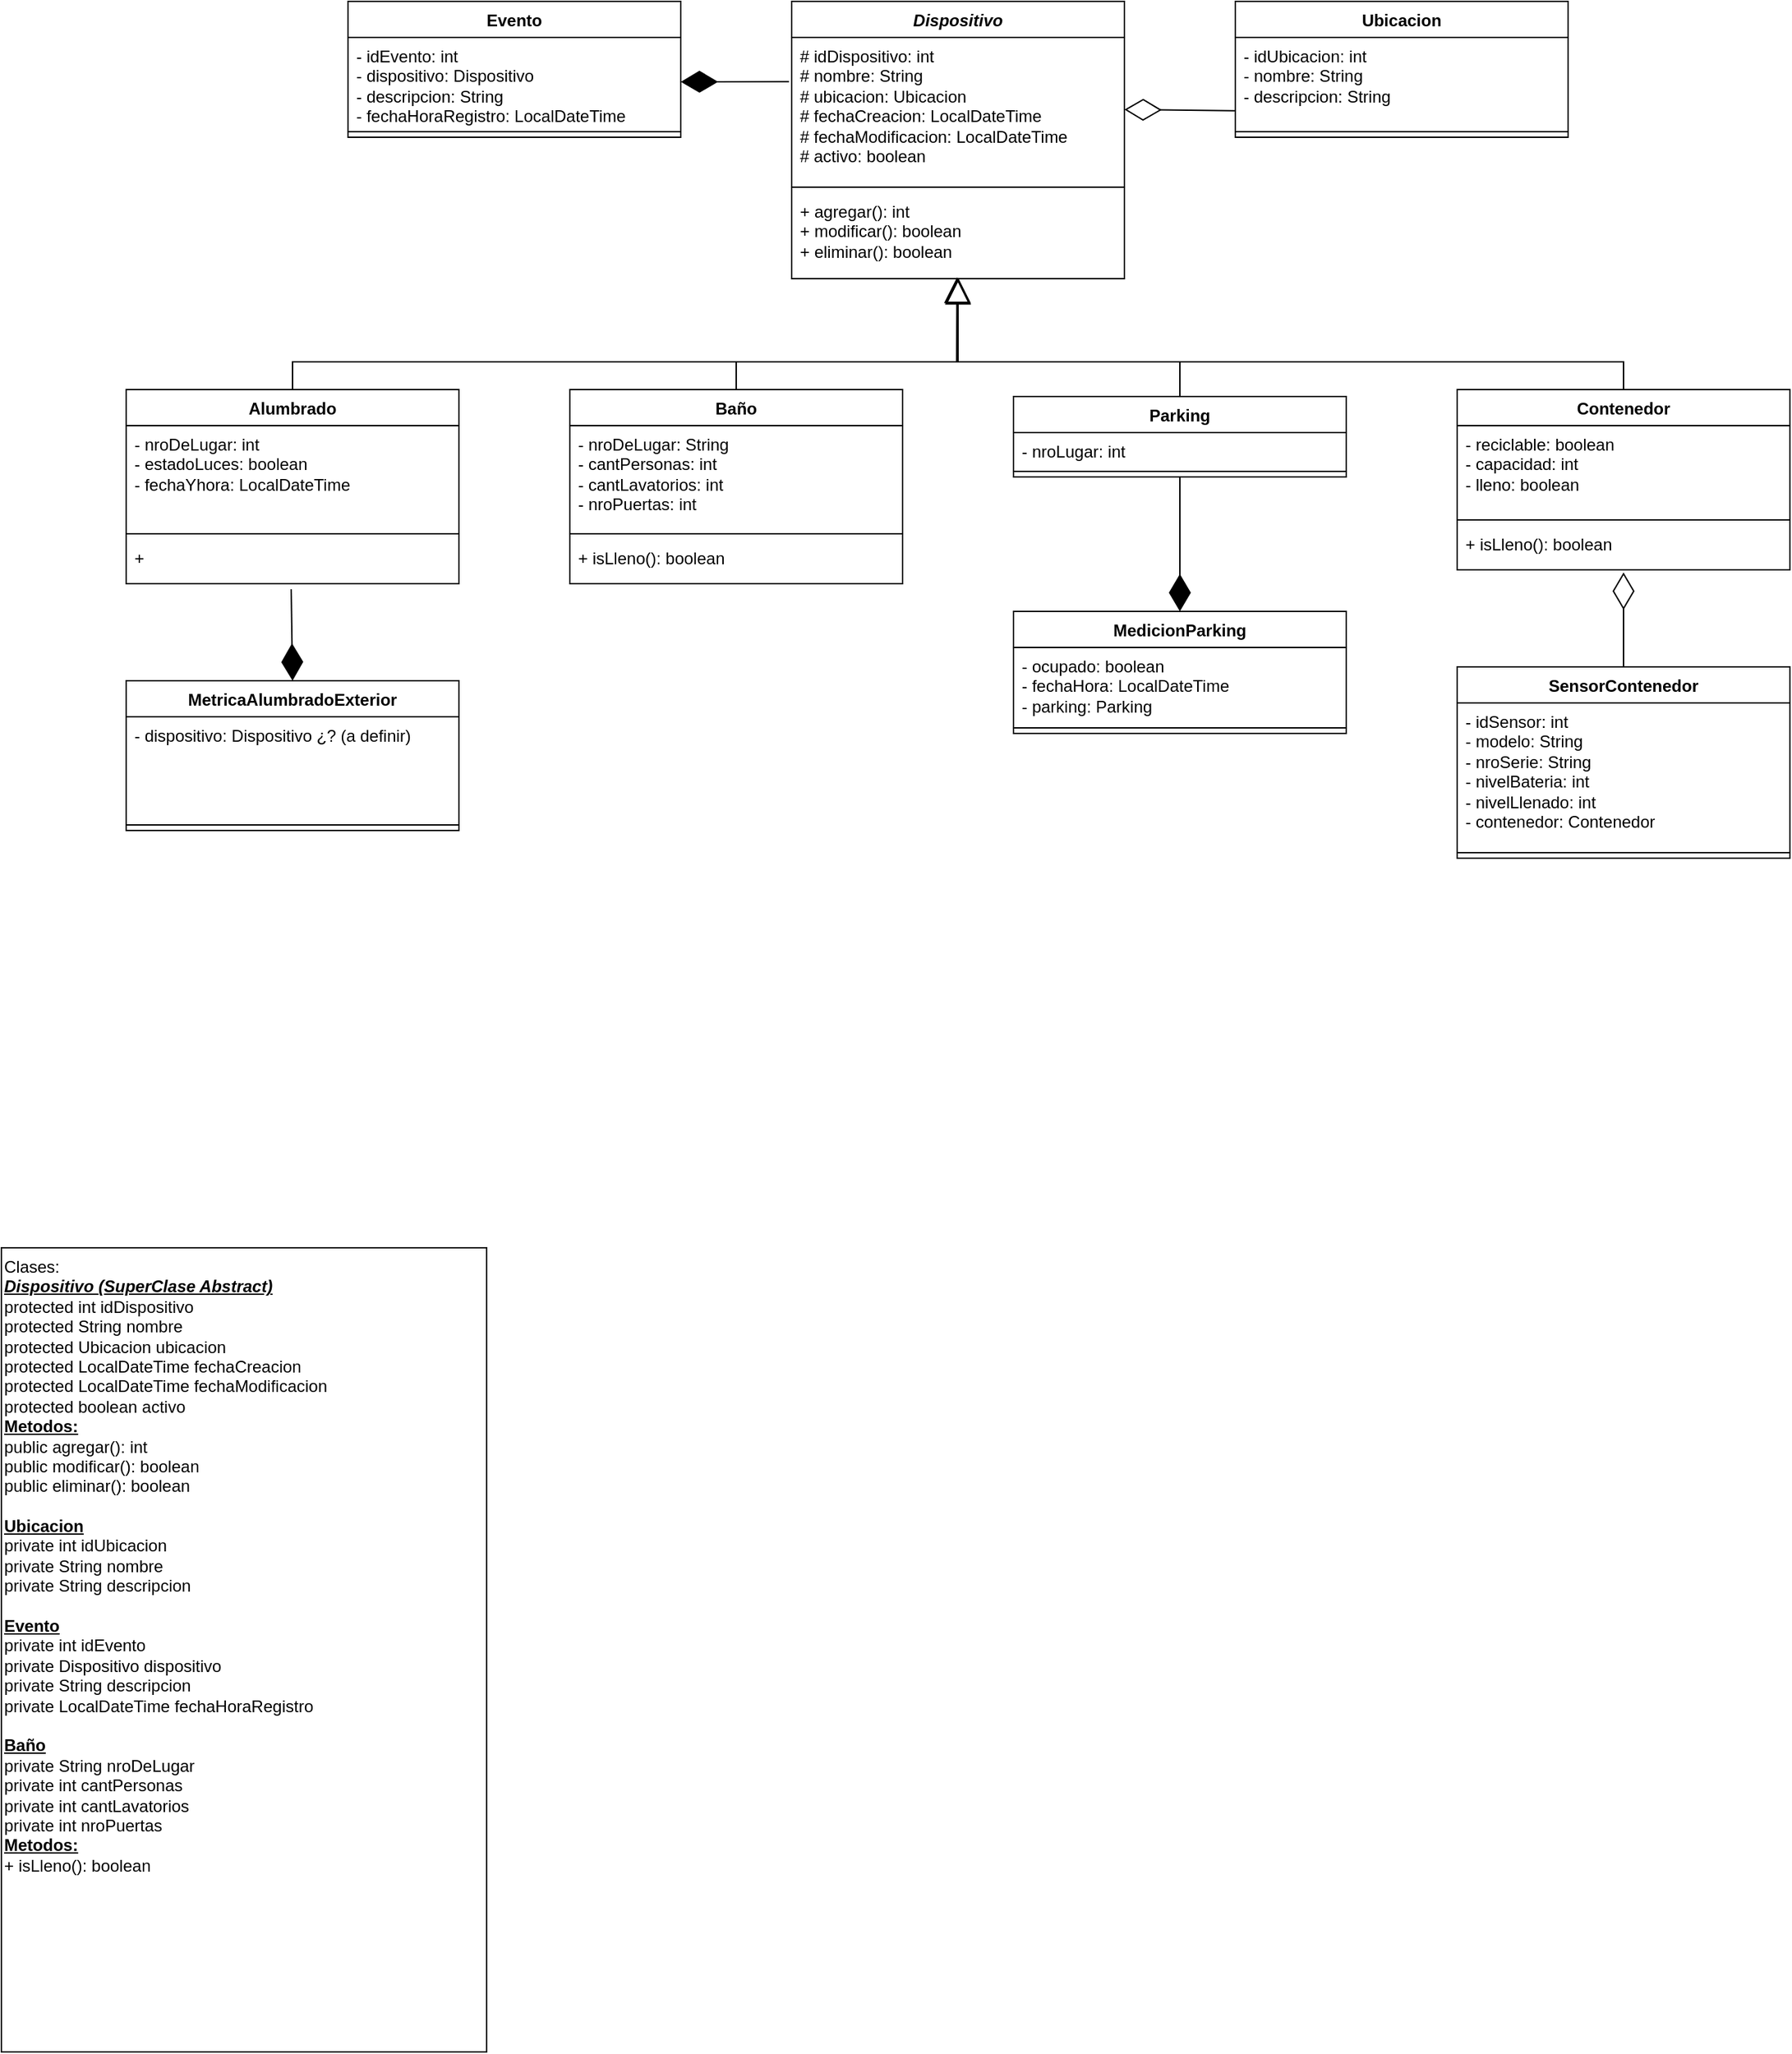 <mxfile version="21.2.8" type="device">
  <diagram name="Page-1" id="c4acf3e9-155e-7222-9cf6-157b1a14988f">
    <mxGraphModel dx="1020" dy="504" grid="1" gridSize="10" guides="1" tooltips="1" connect="1" arrows="1" fold="1" page="1" pageScale="1" pageWidth="1700" pageHeight="1100" background="none" math="0" shadow="0">
      <root>
        <mxCell id="0" />
        <mxCell id="1" parent="0" />
        <mxCell id="F8O841RziVCeOHIme4oO-1" value="Ubicacion" style="swimlane;fontStyle=1;align=center;verticalAlign=top;childLayout=stackLayout;horizontal=1;startSize=26;horizontalStack=0;resizeParent=1;resizeParentMax=0;resizeLast=0;collapsible=1;marginBottom=0;whiteSpace=wrap;html=1;" parent="1" vertex="1">
          <mxGeometry x="1050" y="251" width="240" height="98" as="geometry">
            <mxRectangle x="480" y="400" width="80" height="30" as="alternateBounds" />
          </mxGeometry>
        </mxCell>
        <mxCell id="F8O841RziVCeOHIme4oO-2" value="- idUbicacion: int&lt;br&gt;- nombre: String&lt;br&gt;- descripcion: String" style="text;strokeColor=none;fillColor=none;align=left;verticalAlign=top;spacingLeft=4;spacingRight=4;overflow=hidden;rotatable=0;points=[[0,0.5],[1,0.5]];portConstraint=eastwest;whiteSpace=wrap;html=1;" parent="F8O841RziVCeOHIme4oO-1" vertex="1">
          <mxGeometry y="26" width="240" height="64" as="geometry" />
        </mxCell>
        <mxCell id="F8O841RziVCeOHIme4oO-3" value="" style="line;strokeWidth=1;fillColor=none;align=left;verticalAlign=middle;spacingTop=-1;spacingLeft=3;spacingRight=3;rotatable=0;labelPosition=right;points=[];portConstraint=eastwest;strokeColor=inherit;" parent="F8O841RziVCeOHIme4oO-1" vertex="1">
          <mxGeometry y="90" width="240" height="8" as="geometry" />
        </mxCell>
        <mxCell id="F8O841RziVCeOHIme4oO-5" value="&lt;i&gt;Dispositivo&lt;/i&gt;" style="swimlane;fontStyle=1;align=center;verticalAlign=top;childLayout=stackLayout;horizontal=1;startSize=26;horizontalStack=0;resizeParent=1;resizeParentMax=0;resizeLast=0;collapsible=1;marginBottom=0;whiteSpace=wrap;html=1;" parent="1" vertex="1">
          <mxGeometry x="730" y="251" width="240" height="200" as="geometry">
            <mxRectangle x="480" y="400" width="80" height="30" as="alternateBounds" />
          </mxGeometry>
        </mxCell>
        <mxCell id="F8O841RziVCeOHIme4oO-6" value="# idDispositivo: int&lt;br&gt;# nombre: String&lt;br&gt;# ubicacion: Ubicacion&lt;br&gt;# fechaCreacion: LocalDateTime&lt;br&gt;# fechaModificacion: LocalDateTime&lt;br&gt;# activo: boolean" style="text;strokeColor=none;fillColor=none;align=left;verticalAlign=top;spacingLeft=4;spacingRight=4;overflow=hidden;rotatable=0;points=[[0,0.5],[1,0.5]];portConstraint=eastwest;whiteSpace=wrap;html=1;" parent="F8O841RziVCeOHIme4oO-5" vertex="1">
          <mxGeometry y="26" width="240" height="104" as="geometry" />
        </mxCell>
        <mxCell id="F8O841RziVCeOHIme4oO-7" value="" style="line;strokeWidth=1;fillColor=none;align=left;verticalAlign=middle;spacingTop=-1;spacingLeft=3;spacingRight=3;rotatable=0;labelPosition=right;points=[];portConstraint=eastwest;strokeColor=inherit;" parent="F8O841RziVCeOHIme4oO-5" vertex="1">
          <mxGeometry y="130" width="240" height="8" as="geometry" />
        </mxCell>
        <mxCell id="F8O841RziVCeOHIme4oO-8" value="+ agregar(): int&lt;br&gt;+ modificar(): boolean&lt;br&gt;+ eliminar(): boolean" style="text;strokeColor=none;fillColor=none;align=left;verticalAlign=top;spacingLeft=4;spacingRight=4;overflow=hidden;rotatable=0;points=[[0,0.5],[1,0.5]];portConstraint=eastwest;whiteSpace=wrap;html=1;" parent="F8O841RziVCeOHIme4oO-5" vertex="1">
          <mxGeometry y="138" width="240" height="62" as="geometry" />
        </mxCell>
        <mxCell id="Y4ut_rwbPkT-3MlVgnc4-1" value="Contenedor" style="swimlane;fontStyle=1;align=center;verticalAlign=top;childLayout=stackLayout;horizontal=1;startSize=26;horizontalStack=0;resizeParent=1;resizeParentMax=0;resizeLast=0;collapsible=1;marginBottom=0;whiteSpace=wrap;html=1;" parent="1" vertex="1">
          <mxGeometry x="1210" y="531" width="240" height="130" as="geometry">
            <mxRectangle x="480" y="400" width="80" height="30" as="alternateBounds" />
          </mxGeometry>
        </mxCell>
        <mxCell id="Y4ut_rwbPkT-3MlVgnc4-2" value="- reciclable: boolean&lt;br&gt;- capacidad: int&lt;br&gt;- lleno: boolean" style="text;strokeColor=none;fillColor=none;align=left;verticalAlign=top;spacingLeft=4;spacingRight=4;overflow=hidden;rotatable=0;points=[[0,0.5],[1,0.5]];portConstraint=eastwest;whiteSpace=wrap;html=1;" parent="Y4ut_rwbPkT-3MlVgnc4-1" vertex="1">
          <mxGeometry y="26" width="240" height="64" as="geometry" />
        </mxCell>
        <mxCell id="Y4ut_rwbPkT-3MlVgnc4-3" value="" style="line;strokeWidth=1;fillColor=none;align=left;verticalAlign=middle;spacingTop=-1;spacingLeft=3;spacingRight=3;rotatable=0;labelPosition=right;points=[];portConstraint=eastwest;strokeColor=inherit;" parent="Y4ut_rwbPkT-3MlVgnc4-1" vertex="1">
          <mxGeometry y="90" width="240" height="8" as="geometry" />
        </mxCell>
        <mxCell id="Y4ut_rwbPkT-3MlVgnc4-4" value="+ isLleno(): boolean" style="text;strokeColor=none;fillColor=none;align=left;verticalAlign=top;spacingLeft=4;spacingRight=4;overflow=hidden;rotatable=0;points=[[0,0.5],[1,0.5]];portConstraint=eastwest;whiteSpace=wrap;html=1;" parent="Y4ut_rwbPkT-3MlVgnc4-1" vertex="1">
          <mxGeometry y="98" width="240" height="32" as="geometry" />
        </mxCell>
        <mxCell id="Y4ut_rwbPkT-3MlVgnc4-6" value="" style="endArrow=block;endSize=16;endFill=0;html=1;rounded=0;exitX=0.5;exitY=0;exitDx=0;exitDy=0;entryX=0.5;entryY=1;entryDx=0;entryDy=0;entryPerimeter=0;" parent="1" source="Y4ut_rwbPkT-3MlVgnc4-1" target="F8O841RziVCeOHIme4oO-8" edge="1">
          <mxGeometry width="160" relative="1" as="geometry">
            <mxPoint x="1320" y="561" as="sourcePoint" />
            <mxPoint x="1040" y="431" as="targetPoint" />
            <Array as="points">
              <mxPoint x="1330" y="511" />
              <mxPoint x="1010" y="511" />
              <mxPoint x="850" y="511" />
            </Array>
          </mxGeometry>
        </mxCell>
        <mxCell id="Y4ut_rwbPkT-3MlVgnc4-9" value="" style="endArrow=diamondThin;endFill=0;endSize=24;html=1;rounded=0;entryX=1;entryY=0.5;entryDx=0;entryDy=0;exitX=0;exitY=0.826;exitDx=0;exitDy=0;exitPerimeter=0;" parent="1" source="F8O841RziVCeOHIme4oO-2" target="F8O841RziVCeOHIme4oO-6" edge="1">
          <mxGeometry width="160" relative="1" as="geometry">
            <mxPoint x="1020" y="381" as="sourcePoint" />
            <mxPoint x="1220" y="511" as="targetPoint" />
          </mxGeometry>
        </mxCell>
        <mxCell id="Y4ut_rwbPkT-3MlVgnc4-11" value="SensorContenedor" style="swimlane;fontStyle=1;align=center;verticalAlign=top;childLayout=stackLayout;horizontal=1;startSize=26;horizontalStack=0;resizeParent=1;resizeParentMax=0;resizeLast=0;collapsible=1;marginBottom=0;whiteSpace=wrap;html=1;" parent="1" vertex="1">
          <mxGeometry x="1210" y="731" width="240" height="138" as="geometry">
            <mxRectangle x="480" y="400" width="80" height="30" as="alternateBounds" />
          </mxGeometry>
        </mxCell>
        <mxCell id="Y4ut_rwbPkT-3MlVgnc4-12" value="- idSensor: int&lt;br&gt;- modelo: String&lt;br&gt;- nroSerie: String&lt;br&gt;- nivelBateria: int&lt;br&gt;- nivelLlenado: int&lt;br&gt;- contenedor: Contenedor" style="text;strokeColor=none;fillColor=none;align=left;verticalAlign=top;spacingLeft=4;spacingRight=4;overflow=hidden;rotatable=0;points=[[0,0.5],[1,0.5]];portConstraint=eastwest;whiteSpace=wrap;html=1;" parent="Y4ut_rwbPkT-3MlVgnc4-11" vertex="1">
          <mxGeometry y="26" width="240" height="104" as="geometry" />
        </mxCell>
        <mxCell id="Y4ut_rwbPkT-3MlVgnc4-13" value="" style="line;strokeWidth=1;fillColor=none;align=left;verticalAlign=middle;spacingTop=-1;spacingLeft=3;spacingRight=3;rotatable=0;labelPosition=right;points=[];portConstraint=eastwest;strokeColor=inherit;" parent="Y4ut_rwbPkT-3MlVgnc4-11" vertex="1">
          <mxGeometry y="130" width="240" height="8" as="geometry" />
        </mxCell>
        <mxCell id="Y4ut_rwbPkT-3MlVgnc4-15" value="" style="endArrow=diamondThin;endFill=0;endSize=24;html=1;rounded=0;entryX=0.5;entryY=1.059;entryDx=0;entryDy=0;exitX=0.5;exitY=0;exitDx=0;exitDy=0;entryPerimeter=0;" parent="1" source="Y4ut_rwbPkT-3MlVgnc4-11" target="Y4ut_rwbPkT-3MlVgnc4-4" edge="1">
          <mxGeometry width="160" relative="1" as="geometry">
            <mxPoint x="1530" y="661" as="sourcePoint" />
            <mxPoint x="1440" y="619" as="targetPoint" />
          </mxGeometry>
        </mxCell>
        <mxCell id="CIZcdTz_rNA8p1j0GoCH-2" value="Evento" style="swimlane;fontStyle=1;align=center;verticalAlign=top;childLayout=stackLayout;horizontal=1;startSize=26;horizontalStack=0;resizeParent=1;resizeParentMax=0;resizeLast=0;collapsible=1;marginBottom=0;whiteSpace=wrap;html=1;" parent="1" vertex="1">
          <mxGeometry x="410" y="251" width="240" height="98" as="geometry">
            <mxRectangle x="480" y="400" width="80" height="30" as="alternateBounds" />
          </mxGeometry>
        </mxCell>
        <mxCell id="CIZcdTz_rNA8p1j0GoCH-3" value="- idEvento: int&lt;br&gt;- dispositivo: Dispositivo&lt;br&gt;- descripcion: String&lt;br&gt;- fechaHoraRegistro: LocalDateTime" style="text;strokeColor=none;fillColor=none;align=left;verticalAlign=top;spacingLeft=4;spacingRight=4;overflow=hidden;rotatable=0;points=[[0,0.5],[1,0.5]];portConstraint=eastwest;whiteSpace=wrap;html=1;" parent="CIZcdTz_rNA8p1j0GoCH-2" vertex="1">
          <mxGeometry y="26" width="240" height="64" as="geometry" />
        </mxCell>
        <mxCell id="CIZcdTz_rNA8p1j0GoCH-4" value="" style="line;strokeWidth=1;fillColor=none;align=left;verticalAlign=middle;spacingTop=-1;spacingLeft=3;spacingRight=3;rotatable=0;labelPosition=right;points=[];portConstraint=eastwest;strokeColor=inherit;" parent="CIZcdTz_rNA8p1j0GoCH-2" vertex="1">
          <mxGeometry y="90" width="240" height="8" as="geometry" />
        </mxCell>
        <mxCell id="CIZcdTz_rNA8p1j0GoCH-7" value="" style="endArrow=diamondThin;endFill=1;endSize=24;html=1;rounded=0;entryX=1;entryY=0.5;entryDx=0;entryDy=0;exitX=-0.008;exitY=0.306;exitDx=0;exitDy=0;exitPerimeter=0;" parent="1" source="F8O841RziVCeOHIme4oO-6" target="CIZcdTz_rNA8p1j0GoCH-3" edge="1">
          <mxGeometry width="160" relative="1" as="geometry">
            <mxPoint x="570" y="541" as="sourcePoint" />
            <mxPoint x="730" y="541" as="targetPoint" />
          </mxGeometry>
        </mxCell>
        <mxCell id="CIZcdTz_rNA8p1j0GoCH-8" value="Baño" style="swimlane;fontStyle=1;align=center;verticalAlign=top;childLayout=stackLayout;horizontal=1;startSize=26;horizontalStack=0;resizeParent=1;resizeParentMax=0;resizeLast=0;collapsible=1;marginBottom=0;whiteSpace=wrap;html=1;" parent="1" vertex="1">
          <mxGeometry x="570" y="531" width="240" height="140" as="geometry">
            <mxRectangle x="480" y="400" width="80" height="30" as="alternateBounds" />
          </mxGeometry>
        </mxCell>
        <mxCell id="CIZcdTz_rNA8p1j0GoCH-9" value="- nroDeLugar: String&lt;br&gt;- cantPersonas: int&lt;br&gt;- cantLavatorios: int&lt;br&gt;- nroPuertas: int" style="text;strokeColor=none;fillColor=none;align=left;verticalAlign=top;spacingLeft=4;spacingRight=4;overflow=hidden;rotatable=0;points=[[0,0.5],[1,0.5]];portConstraint=eastwest;whiteSpace=wrap;html=1;" parent="CIZcdTz_rNA8p1j0GoCH-8" vertex="1">
          <mxGeometry y="26" width="240" height="74" as="geometry" />
        </mxCell>
        <mxCell id="CIZcdTz_rNA8p1j0GoCH-10" value="" style="line;strokeWidth=1;fillColor=none;align=left;verticalAlign=middle;spacingTop=-1;spacingLeft=3;spacingRight=3;rotatable=0;labelPosition=right;points=[];portConstraint=eastwest;strokeColor=inherit;" parent="CIZcdTz_rNA8p1j0GoCH-8" vertex="1">
          <mxGeometry y="100" width="240" height="8" as="geometry" />
        </mxCell>
        <mxCell id="CIZcdTz_rNA8p1j0GoCH-11" value="+ isLleno(): boolean" style="text;strokeColor=none;fillColor=none;align=left;verticalAlign=top;spacingLeft=4;spacingRight=4;overflow=hidden;rotatable=0;points=[[0,0.5],[1,0.5]];portConstraint=eastwest;whiteSpace=wrap;html=1;" parent="CIZcdTz_rNA8p1j0GoCH-8" vertex="1">
          <mxGeometry y="108" width="240" height="32" as="geometry" />
        </mxCell>
        <mxCell id="CIZcdTz_rNA8p1j0GoCH-12" value="" style="endArrow=block;endSize=16;endFill=0;html=1;rounded=0;exitX=0.5;exitY=0;exitDx=0;exitDy=0;entryX=0.497;entryY=0.984;entryDx=0;entryDy=0;entryPerimeter=0;" parent="1" source="CIZcdTz_rNA8p1j0GoCH-8" target="F8O841RziVCeOHIme4oO-8" edge="1">
          <mxGeometry x="-0.0" width="160" relative="1" as="geometry">
            <mxPoint x="1340" y="541" as="sourcePoint" />
            <mxPoint x="1020" y="471" as="targetPoint" />
            <Array as="points">
              <mxPoint x="690" y="511" />
              <mxPoint x="849" y="511" />
            </Array>
            <mxPoint as="offset" />
          </mxGeometry>
        </mxCell>
        <mxCell id="CIZcdTz_rNA8p1j0GoCH-17" value="" style="endArrow=block;endSize=16;endFill=0;html=1;rounded=0;exitX=0.5;exitY=0;exitDx=0;exitDy=0;" parent="1" edge="1">
          <mxGeometry x="-0.549" width="160" relative="1" as="geometry">
            <mxPoint x="370" y="531" as="sourcePoint" />
            <mxPoint x="850" y="451" as="targetPoint" />
            <Array as="points">
              <mxPoint x="370" y="511" />
              <mxPoint x="850" y="511" />
            </Array>
            <mxPoint as="offset" />
          </mxGeometry>
        </mxCell>
        <mxCell id="CIZcdTz_rNA8p1j0GoCH-18" value="MetricaAlumbradoExterior" style="swimlane;fontStyle=1;align=center;verticalAlign=top;childLayout=stackLayout;horizontal=1;startSize=26;horizontalStack=0;resizeParent=1;resizeParentMax=0;resizeLast=0;collapsible=1;marginBottom=0;whiteSpace=wrap;html=1;" parent="1" vertex="1">
          <mxGeometry x="250" y="741" width="240" height="108" as="geometry">
            <mxRectangle x="480" y="400" width="80" height="30" as="alternateBounds" />
          </mxGeometry>
        </mxCell>
        <mxCell id="CIZcdTz_rNA8p1j0GoCH-19" value="- dispositivo: Dispositivo ¿? (a definir)" style="text;strokeColor=none;fillColor=none;align=left;verticalAlign=top;spacingLeft=4;spacingRight=4;overflow=hidden;rotatable=0;points=[[0,0.5],[1,0.5]];portConstraint=eastwest;whiteSpace=wrap;html=1;" parent="CIZcdTz_rNA8p1j0GoCH-18" vertex="1">
          <mxGeometry y="26" width="240" height="74" as="geometry" />
        </mxCell>
        <mxCell id="CIZcdTz_rNA8p1j0GoCH-20" value="" style="line;strokeWidth=1;fillColor=none;align=left;verticalAlign=middle;spacingTop=-1;spacingLeft=3;spacingRight=3;rotatable=0;labelPosition=right;points=[];portConstraint=eastwest;strokeColor=inherit;" parent="CIZcdTz_rNA8p1j0GoCH-18" vertex="1">
          <mxGeometry y="100" width="240" height="8" as="geometry" />
        </mxCell>
        <mxCell id="CIZcdTz_rNA8p1j0GoCH-21" value="Parking" style="swimlane;fontStyle=1;align=center;verticalAlign=top;childLayout=stackLayout;horizontal=1;startSize=26;horizontalStack=0;resizeParent=1;resizeParentMax=0;resizeLast=0;collapsible=1;marginBottom=0;whiteSpace=wrap;html=1;" parent="1" vertex="1">
          <mxGeometry x="890" y="536" width="240" height="58" as="geometry">
            <mxRectangle x="480" y="400" width="80" height="30" as="alternateBounds" />
          </mxGeometry>
        </mxCell>
        <mxCell id="CIZcdTz_rNA8p1j0GoCH-22" value="- nroLugar: int" style="text;strokeColor=none;fillColor=none;align=left;verticalAlign=top;spacingLeft=4;spacingRight=4;overflow=hidden;rotatable=0;points=[[0,0.5],[1,0.5]];portConstraint=eastwest;whiteSpace=wrap;html=1;" parent="CIZcdTz_rNA8p1j0GoCH-21" vertex="1">
          <mxGeometry y="26" width="240" height="24" as="geometry" />
        </mxCell>
        <mxCell id="CIZcdTz_rNA8p1j0GoCH-23" value="" style="line;strokeWidth=1;fillColor=none;align=left;verticalAlign=middle;spacingTop=-1;spacingLeft=3;spacingRight=3;rotatable=0;labelPosition=right;points=[];portConstraint=eastwest;strokeColor=inherit;" parent="CIZcdTz_rNA8p1j0GoCH-21" vertex="1">
          <mxGeometry y="50" width="240" height="8" as="geometry" />
        </mxCell>
        <mxCell id="CIZcdTz_rNA8p1j0GoCH-25" value="" style="endArrow=block;endSize=16;endFill=0;html=1;rounded=0;exitX=0.5;exitY=0;exitDx=0;exitDy=0;entryX=0.5;entryY=0.985;entryDx=0;entryDy=0;entryPerimeter=0;" parent="1" source="CIZcdTz_rNA8p1j0GoCH-21" target="F8O841RziVCeOHIme4oO-8" edge="1">
          <mxGeometry x="-0.418" width="160" relative="1" as="geometry">
            <mxPoint x="380" y="541" as="sourcePoint" />
            <mxPoint x="1020" y="461" as="targetPoint" />
            <Array as="points">
              <mxPoint x="1010" y="511" />
              <mxPoint x="850" y="511" />
            </Array>
            <mxPoint as="offset" />
          </mxGeometry>
        </mxCell>
        <mxCell id="CIZcdTz_rNA8p1j0GoCH-26" value="MedicionParking" style="swimlane;fontStyle=1;align=center;verticalAlign=top;childLayout=stackLayout;horizontal=1;startSize=26;horizontalStack=0;resizeParent=1;resizeParentMax=0;resizeLast=0;collapsible=1;marginBottom=0;whiteSpace=wrap;html=1;" parent="1" vertex="1">
          <mxGeometry x="890" y="691" width="240" height="88" as="geometry">
            <mxRectangle x="480" y="400" width="80" height="30" as="alternateBounds" />
          </mxGeometry>
        </mxCell>
        <mxCell id="CIZcdTz_rNA8p1j0GoCH-27" value="- ocupado: boolean&lt;br&gt;- fechaHora: LocalDateTime&lt;br&gt;- parking: Parking" style="text;strokeColor=none;fillColor=none;align=left;verticalAlign=top;spacingLeft=4;spacingRight=4;overflow=hidden;rotatable=0;points=[[0,0.5],[1,0.5]];portConstraint=eastwest;whiteSpace=wrap;html=1;" parent="CIZcdTz_rNA8p1j0GoCH-26" vertex="1">
          <mxGeometry y="26" width="240" height="54" as="geometry" />
        </mxCell>
        <mxCell id="CIZcdTz_rNA8p1j0GoCH-28" value="" style="line;strokeWidth=1;fillColor=none;align=left;verticalAlign=middle;spacingTop=-1;spacingLeft=3;spacingRight=3;rotatable=0;labelPosition=right;points=[];portConstraint=eastwest;strokeColor=inherit;" parent="CIZcdTz_rNA8p1j0GoCH-26" vertex="1">
          <mxGeometry y="80" width="240" height="8" as="geometry" />
        </mxCell>
        <mxCell id="CIZcdTz_rNA8p1j0GoCH-29" value="" style="endArrow=diamondThin;endFill=1;endSize=24;html=1;rounded=0;entryX=0.5;entryY=0;entryDx=0;entryDy=0;exitX=0.5;exitY=1;exitDx=0;exitDy=0;" parent="1" source="CIZcdTz_rNA8p1j0GoCH-21" target="CIZcdTz_rNA8p1j0GoCH-26" edge="1">
          <mxGeometry width="160" relative="1" as="geometry">
            <mxPoint x="1148" y="670.29" as="sourcePoint" />
            <mxPoint x="1070" y="670.29" as="targetPoint" />
          </mxGeometry>
        </mxCell>
        <mxCell id="CIZcdTz_rNA8p1j0GoCH-30" value="" style="endArrow=diamondThin;endFill=1;endSize=24;html=1;rounded=0;exitX=0.496;exitY=1.125;exitDx=0;exitDy=0;entryX=0.5;entryY=0;entryDx=0;entryDy=0;exitPerimeter=0;" parent="1" source="XlzE2lzIOYXzJtR8VWbO-10" target="CIZcdTz_rNA8p1j0GoCH-18" edge="1">
          <mxGeometry width="160" relative="1" as="geometry">
            <mxPoint x="370" y="641" as="sourcePoint" />
            <mxPoint x="410" y="678" as="targetPoint" />
          </mxGeometry>
        </mxCell>
        <mxCell id="CIZcdTz_rNA8p1j0GoCH-31" value="Clases:&lt;br&gt;&lt;i style=&quot;font-weight: 700;&quot;&gt;&lt;u&gt;Dispositivo (SuperClase Abstract)&lt;/u&gt;&lt;br&gt;&lt;/i&gt;protected int&amp;nbsp;idDispositivo&lt;br style=&quot;&quot;&gt;protected String&amp;nbsp;&lt;span style=&quot;&quot;&gt;nombre&lt;/span&gt;&lt;br style=&quot;&quot;&gt;protected Ubicacion&amp;nbsp;&lt;span style=&quot;&quot;&gt;ubicacion&lt;/span&gt;&lt;br style=&quot;&quot;&gt;protected LocalDateTime&amp;nbsp;&lt;span style=&quot;&quot;&gt;fechaCreacion&lt;/span&gt;&lt;br style=&quot;&quot;&gt;protected LocalDateTime&amp;nbsp;fechaModificacion&lt;br style=&quot;&quot;&gt;protected boolean&amp;nbsp;&lt;span style=&quot;&quot;&gt;activo&lt;br&gt;&lt;/span&gt;&lt;span style=&quot;font-weight: 700;&quot;&gt;&lt;u&gt;Metodos:&lt;/u&gt;&lt;br&gt;&lt;/span&gt;public agregar(): int&lt;br&gt;public&amp;nbsp;modificar(): boolean&lt;br&gt;public&amp;nbsp;eliminar(): boolean&lt;br&gt;&lt;i style=&quot;font-weight: 700;&quot;&gt;&lt;br&gt;&lt;/i&gt;&lt;b&gt;&lt;u&gt;Ubicacion&lt;/u&gt;&lt;/b&gt;&lt;br&gt;&lt;div style=&quot;&quot;&gt;private int idUbicacion&lt;/div&gt;&lt;div style=&quot;&quot;&gt;private String nombre&lt;/div&gt;&lt;div style=&quot;&quot;&gt;private String descripcion&lt;/div&gt;&lt;div style=&quot;&quot;&gt;&lt;/div&gt;&lt;br&gt;&lt;span style=&quot;font-weight: 700; text-align: center;&quot;&gt;&lt;u&gt;Evento&lt;br&gt;&lt;/u&gt;&lt;/span&gt;private int idEvento&lt;br&gt;private Dispositivo dispositivo&lt;br&gt;private String&amp;nbsp;descripcion&lt;br&gt;private LocalDateTime fechaHoraRegistro&lt;br&gt;&lt;br&gt;&lt;span style=&quot;font-weight: 700; text-align: center;&quot;&gt;&lt;u&gt;Baño&lt;br&gt;&lt;/u&gt;&lt;/span&gt;private String nroDeLugar&lt;br&gt;private&amp;nbsp;int cantPersonas&lt;br&gt;private&amp;nbsp;int&amp;nbsp;cantLavatorios&lt;br&gt;private&amp;nbsp;int nroPuertas&lt;br&gt;&lt;b&gt;&lt;u&gt;Metodos:&lt;/u&gt;&lt;/b&gt;&lt;br&gt;+ isLleno(): boolean&lt;span style=&quot;background-color: initial;&quot;&gt;&lt;br&gt;&lt;/span&gt;" style="html=1;whiteSpace=wrap;align=left;verticalAlign=top;" parent="1" vertex="1">
          <mxGeometry x="160" y="1150" width="350" height="580" as="geometry" />
        </mxCell>
        <mxCell id="XlzE2lzIOYXzJtR8VWbO-7" value="Alumbrado" style="swimlane;fontStyle=1;align=center;verticalAlign=top;childLayout=stackLayout;horizontal=1;startSize=26;horizontalStack=0;resizeParent=1;resizeParentMax=0;resizeLast=0;collapsible=1;marginBottom=0;whiteSpace=wrap;html=1;" parent="1" vertex="1">
          <mxGeometry x="250" y="531" width="240" height="140" as="geometry">
            <mxRectangle x="480" y="400" width="80" height="30" as="alternateBounds" />
          </mxGeometry>
        </mxCell>
        <mxCell id="XlzE2lzIOYXzJtR8VWbO-8" value="&lt;div&gt;- nroDeLugar: int&lt;/div&gt;&lt;div&gt;- estadoLuces: boolean&lt;/div&gt;&lt;div&gt;- fechaYhora: LocalDateTime&lt;/div&gt;&lt;div&gt;&lt;br&gt;&lt;/div&gt;" style="text;strokeColor=none;fillColor=none;align=left;verticalAlign=top;spacingLeft=4;spacingRight=4;overflow=hidden;rotatable=0;points=[[0,0.5],[1,0.5]];portConstraint=eastwest;whiteSpace=wrap;html=1;" parent="XlzE2lzIOYXzJtR8VWbO-7" vertex="1">
          <mxGeometry y="26" width="240" height="74" as="geometry" />
        </mxCell>
        <mxCell id="XlzE2lzIOYXzJtR8VWbO-9" value="" style="line;strokeWidth=1;fillColor=none;align=left;verticalAlign=middle;spacingTop=-1;spacingLeft=3;spacingRight=3;rotatable=0;labelPosition=right;points=[];portConstraint=eastwest;strokeColor=inherit;" parent="XlzE2lzIOYXzJtR8VWbO-7" vertex="1">
          <mxGeometry y="100" width="240" height="8" as="geometry" />
        </mxCell>
        <mxCell id="XlzE2lzIOYXzJtR8VWbO-10" value="+&amp;nbsp;&amp;nbsp;" style="text;strokeColor=none;fillColor=none;align=left;verticalAlign=top;spacingLeft=4;spacingRight=4;overflow=hidden;rotatable=0;points=[[0,0.5],[1,0.5]];portConstraint=eastwest;whiteSpace=wrap;html=1;" parent="XlzE2lzIOYXzJtR8VWbO-7" vertex="1">
          <mxGeometry y="108" width="240" height="32" as="geometry" />
        </mxCell>
      </root>
    </mxGraphModel>
  </diagram>
</mxfile>
